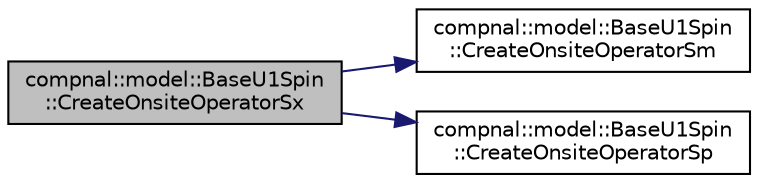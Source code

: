 digraph "compnal::model::BaseU1Spin::CreateOnsiteOperatorSx"
{
 // INTERACTIVE_SVG=YES
 // LATEX_PDF_SIZE
  edge [fontname="Helvetica",fontsize="10",labelfontname="Helvetica",labelfontsize="10"];
  node [fontname="Helvetica",fontsize="10",shape=record];
  rankdir="LR";
  Node1 [label="compnal::model::BaseU1Spin\l::CreateOnsiteOperatorSx",height=0.2,width=0.4,color="black", fillcolor="grey75", style="filled", fontcolor="black",tooltip="Generate the spin-  operator for the x-direction ."];
  Node1 -> Node2 [color="midnightblue",fontsize="10",style="solid",fontname="Helvetica"];
  Node2 [label="compnal::model::BaseU1Spin\l::CreateOnsiteOperatorSm",height=0.2,width=0.4,color="black", fillcolor="white", style="filled",URL="$d6/d49/classcompnal_1_1model_1_1_base_u1_spin.html#a6b9d0ff1ab79def96b6aa4b5620d39a6",tooltip="Generate the spin-  raising operator ."];
  Node1 -> Node3 [color="midnightblue",fontsize="10",style="solid",fontname="Helvetica"];
  Node3 [label="compnal::model::BaseU1Spin\l::CreateOnsiteOperatorSp",height=0.2,width=0.4,color="black", fillcolor="white", style="filled",URL="$d6/d49/classcompnal_1_1model_1_1_base_u1_spin.html#a30faf4a11241d28449058113368c827c",tooltip="Generate the spin-  raising operator ."];
}
